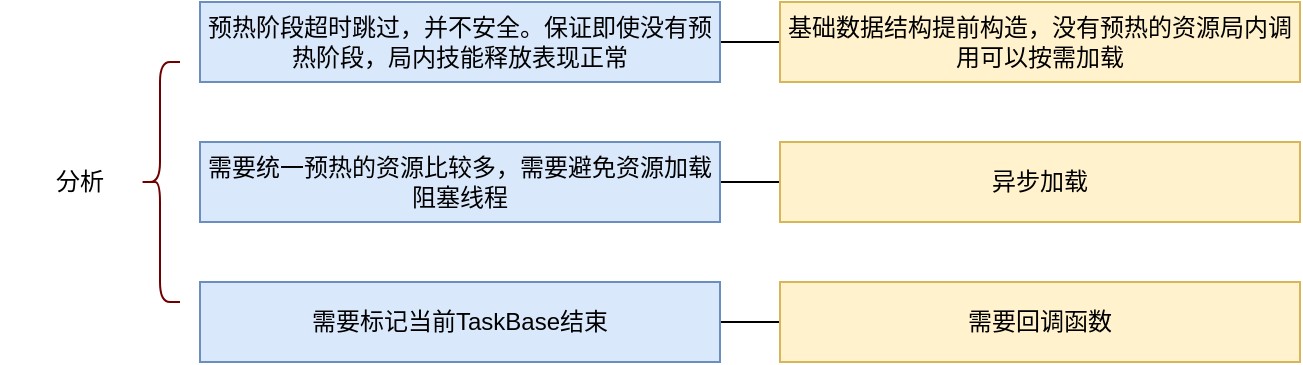 <mxfile version="20.8.13" type="github">
  <diagram name="第 1 页" id="UpWYCy4t44wFhLai24nq">
    <mxGraphModel dx="1136" dy="556" grid="1" gridSize="10" guides="1" tooltips="1" connect="1" arrows="1" fold="1" page="1" pageScale="1" pageWidth="827" pageHeight="1169" math="0" shadow="0">
      <root>
        <mxCell id="0" />
        <mxCell id="1" parent="0" />
        <mxCell id="6q4BA0_0Po57IuovkxM4-9" value="" style="edgeStyle=elbowEdgeStyle;rounded=0;orthogonalLoop=1;jettySize=auto;html=1;elbow=horizontal;startArrow=none;endArrow=none;" parent="1" source="6q4BA0_0Po57IuovkxM4-4" target="6q4BA0_0Po57IuovkxM4-8" edge="1">
          <mxGeometry relative="1" as="geometry" />
        </mxCell>
        <UserObject label="预热阶段超时跳过，并不安全。保证即使没有预热阶段，局内技能释放表现正常" treeRoot="1" id="6q4BA0_0Po57IuovkxM4-4">
          <mxCell style="whiteSpace=wrap;html=1;align=center;treeFolding=1;treeMoving=1;newEdgeStyle={&quot;edgeStyle&quot;:&quot;elbowEdgeStyle&quot;,&quot;startArrow&quot;:&quot;none&quot;,&quot;endArrow&quot;:&quot;none&quot;};fillColor=#dae8fc;strokeColor=#6c8ebf;" parent="1" vertex="1">
            <mxGeometry x="170" y="100" width="260" height="40" as="geometry" />
          </mxCell>
        </UserObject>
        <mxCell id="6q4BA0_0Po57IuovkxM4-5" value="" style="shape=curlyBracket;whiteSpace=wrap;html=1;rounded=1;labelPosition=left;verticalLabelPosition=middle;align=right;verticalAlign=middle;fillColor=#a20025;fontColor=#ffffff;strokeColor=#6F0000;" parent="1" vertex="1">
          <mxGeometry x="140" y="130" width="20" height="120" as="geometry" />
        </mxCell>
        <mxCell id="6q4BA0_0Po57IuovkxM4-12" value="" style="edgeStyle=elbowEdgeStyle;rounded=0;orthogonalLoop=1;jettySize=auto;html=1;elbow=horizontal;startArrow=none;endArrow=none;" parent="1" source="6q4BA0_0Po57IuovkxM4-6" edge="1">
          <mxGeometry relative="1" as="geometry">
            <mxPoint x="460" y="190" as="targetPoint" />
          </mxGeometry>
        </mxCell>
        <mxCell id="6q4BA0_0Po57IuovkxM4-14" value="" style="edgeStyle=elbowEdgeStyle;rounded=0;orthogonalLoop=1;jettySize=auto;html=1;elbow=horizontal;startArrow=none;endArrow=none;" parent="1" source="6q4BA0_0Po57IuovkxM4-6" target="6q4BA0_0Po57IuovkxM4-13" edge="1">
          <mxGeometry relative="1" as="geometry" />
        </mxCell>
        <UserObject label="需要统一预热的资源比较多，需要避免资源加载阻塞线程" treeRoot="1" id="6q4BA0_0Po57IuovkxM4-6">
          <mxCell style="whiteSpace=wrap;html=1;align=center;treeFolding=1;treeMoving=1;newEdgeStyle={&quot;edgeStyle&quot;:&quot;elbowEdgeStyle&quot;,&quot;startArrow&quot;:&quot;none&quot;,&quot;endArrow&quot;:&quot;none&quot;};fillColor=#dae8fc;strokeColor=#6c8ebf;" parent="1" vertex="1">
            <mxGeometry x="170" y="170" width="260" height="40" as="geometry" />
          </mxCell>
        </UserObject>
        <mxCell id="6q4BA0_0Po57IuovkxM4-16" value="" style="edgeStyle=elbowEdgeStyle;rounded=0;orthogonalLoop=1;jettySize=auto;html=1;elbow=horizontal;startArrow=none;endArrow=none;" parent="1" source="6q4BA0_0Po57IuovkxM4-7" target="6q4BA0_0Po57IuovkxM4-15" edge="1">
          <mxGeometry relative="1" as="geometry" />
        </mxCell>
        <UserObject label="需要标记当前TaskBase结束" treeRoot="1" id="6q4BA0_0Po57IuovkxM4-7">
          <mxCell style="whiteSpace=wrap;html=1;align=center;treeFolding=1;treeMoving=1;newEdgeStyle={&quot;edgeStyle&quot;:&quot;elbowEdgeStyle&quot;,&quot;startArrow&quot;:&quot;none&quot;,&quot;endArrow&quot;:&quot;none&quot;};fillColor=#dae8fc;strokeColor=#6c8ebf;" parent="1" vertex="1">
            <mxGeometry x="170" y="240" width="260" height="40" as="geometry" />
          </mxCell>
        </UserObject>
        <UserObject label="基础数据结构提前构造，没有预热的资源局内调用可以按需加载" treeRoot="1" id="6q4BA0_0Po57IuovkxM4-8">
          <mxCell style="whiteSpace=wrap;html=1;align=center;treeFolding=1;treeMoving=1;newEdgeStyle={&quot;edgeStyle&quot;:&quot;elbowEdgeStyle&quot;,&quot;startArrow&quot;:&quot;none&quot;,&quot;endArrow&quot;:&quot;none&quot;};fillColor=#fff2cc;strokeColor=#d6b656;" parent="1" vertex="1">
            <mxGeometry x="460" y="100" width="260" height="40" as="geometry" />
          </mxCell>
        </UserObject>
        <UserObject label="异步加载" treeRoot="1" id="6q4BA0_0Po57IuovkxM4-13">
          <mxCell style="whiteSpace=wrap;html=1;align=center;treeFolding=1;treeMoving=1;newEdgeStyle={&quot;edgeStyle&quot;:&quot;elbowEdgeStyle&quot;,&quot;startArrow&quot;:&quot;none&quot;,&quot;endArrow&quot;:&quot;none&quot;};fillColor=#fff2cc;strokeColor=#d6b656;" parent="1" vertex="1">
            <mxGeometry x="460" y="170" width="260" height="40" as="geometry" />
          </mxCell>
        </UserObject>
        <UserObject label="需要回调函数" treeRoot="1" id="6q4BA0_0Po57IuovkxM4-15">
          <mxCell style="whiteSpace=wrap;html=1;align=center;treeFolding=1;treeMoving=1;newEdgeStyle={&quot;edgeStyle&quot;:&quot;elbowEdgeStyle&quot;,&quot;startArrow&quot;:&quot;none&quot;,&quot;endArrow&quot;:&quot;none&quot;};fillColor=#fff2cc;strokeColor=#d6b656;" parent="1" vertex="1">
            <mxGeometry x="460" y="240" width="260" height="40" as="geometry" />
          </mxCell>
        </UserObject>
        <mxCell id="6q4BA0_0Po57IuovkxM4-17" value="分析" style="text;strokeColor=none;fillColor=none;align=center;verticalAlign=middle;spacingLeft=4;spacingRight=4;overflow=hidden;points=[[0,0.5],[1,0.5]];portConstraint=eastwest;rotatable=0;whiteSpace=wrap;html=1;" parent="1" vertex="1">
          <mxGeometry x="70" y="175" width="80" height="30" as="geometry" />
        </mxCell>
      </root>
    </mxGraphModel>
  </diagram>
</mxfile>
